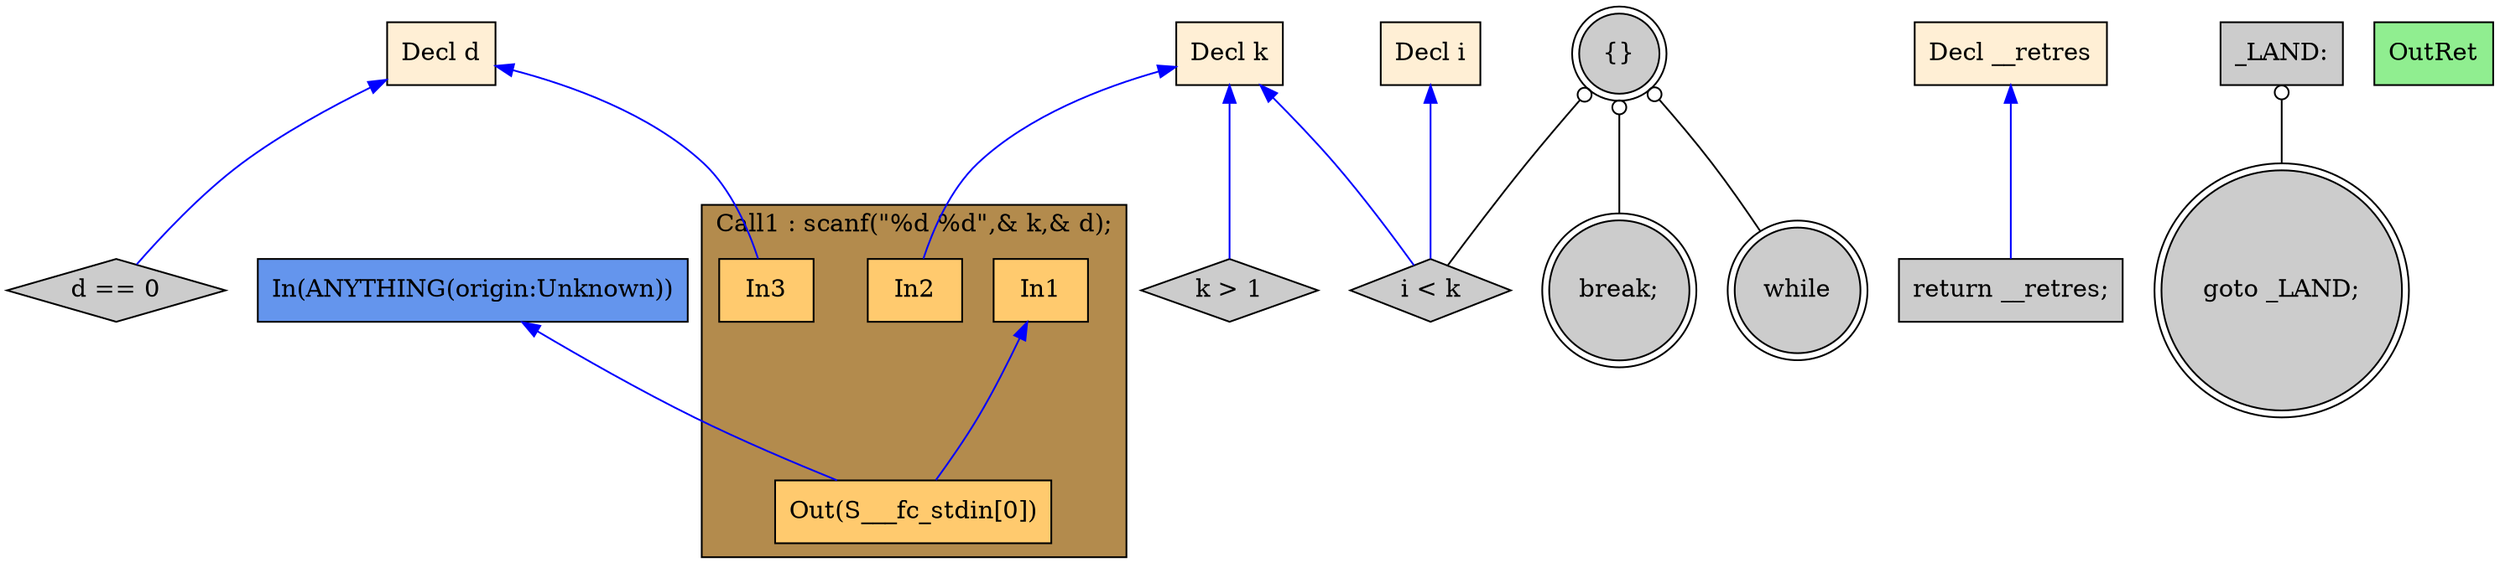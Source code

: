 digraph G {
  rankdir=TB;
  node [style="filled", ];
  2 [label="Decl k", fillcolor="#FFEFD5", shape=box, ];
  3 [label="Decl d", fillcolor="#FFEFD5", shape=box, ];
  4 [label="Decl i", fillcolor="#FFEFD5", shape=box, ];
  5 [label="Decl __retres", fillcolor="#FFEFD5", shape=box, ];
  7 [label="In1", fillcolor="#FFCA6E", shape=box, ];
  8 [label="In2", fillcolor="#FFCA6E", shape=box, ];
  9 [label="In3", fillcolor="#FFCA6E", shape=box, ];
  10 [label="Out(S___fc_stdin[0])", fillcolor="#FFCA6E", shape=box, ];
  11 [label="k > 1", fillcolor="#CCCCCC", shape=diamond, ];
  12 [label="d == 0", fillcolor="#CCCCCC", shape=diamond, ];
  13 [label="goto _LAND;", fillcolor="#CCCCCC", shape=doublecircle, ];
  14 [label="_LAND:", fillcolor="#CCCCCC", shape=box, ];
  15 [label="{}", fillcolor="#CCCCCC", shape=doublecircle, ];
  16 [label="while", fillcolor="#CCCCCC", shape=doublecircle, ];
  17 [label="i < k", fillcolor="#CCCCCC", shape=diamond, ];
  18 [label="break;", fillcolor="#CCCCCC", shape=doublecircle, ];
  19 [label="return __retres;", fillcolor="#CCCCCC", shape=box, ];
  20 [label="OutRet", fillcolor="#90EE90", shape=box, ];
  21 [label="In(ANYTHING(origin:Unknown))", fillcolor="#6495ED", shape=box, ];
  
  subgraph cluster_Call1 { label="Call1 : scanf(\"%d %d\",& k,& d);";
                           fillcolor="#B38B4D"; style="filled"; 10;9;8;7;
     };
  
  edge [dir=back, ];
  2 -> 8 [color="#0000FF", ];
  3 -> 9 [color="#0000FF", ];
  7 -> 10 [color="#0000FF", ];
  21 -> 10 [color="#0000FF", ];
  2 -> 11 [color="#0000FF", ];
  3 -> 12 [color="#0000FF", ];
  14 -> 13 [color="#000000", arrowtail=odot, ];
  15 -> 16 [color="#000000", arrowtail=odot, ];
  2 -> 17 [color="#0000FF", ];
  4 -> 17 [color="#0000FF", ];
  15 -> 17 [color="#000000", arrowtail=odot, ];
  15 -> 18 [color="#000000", arrowtail=odot, ];
  5 -> 19 [color="#0000FF", ];
  
  }